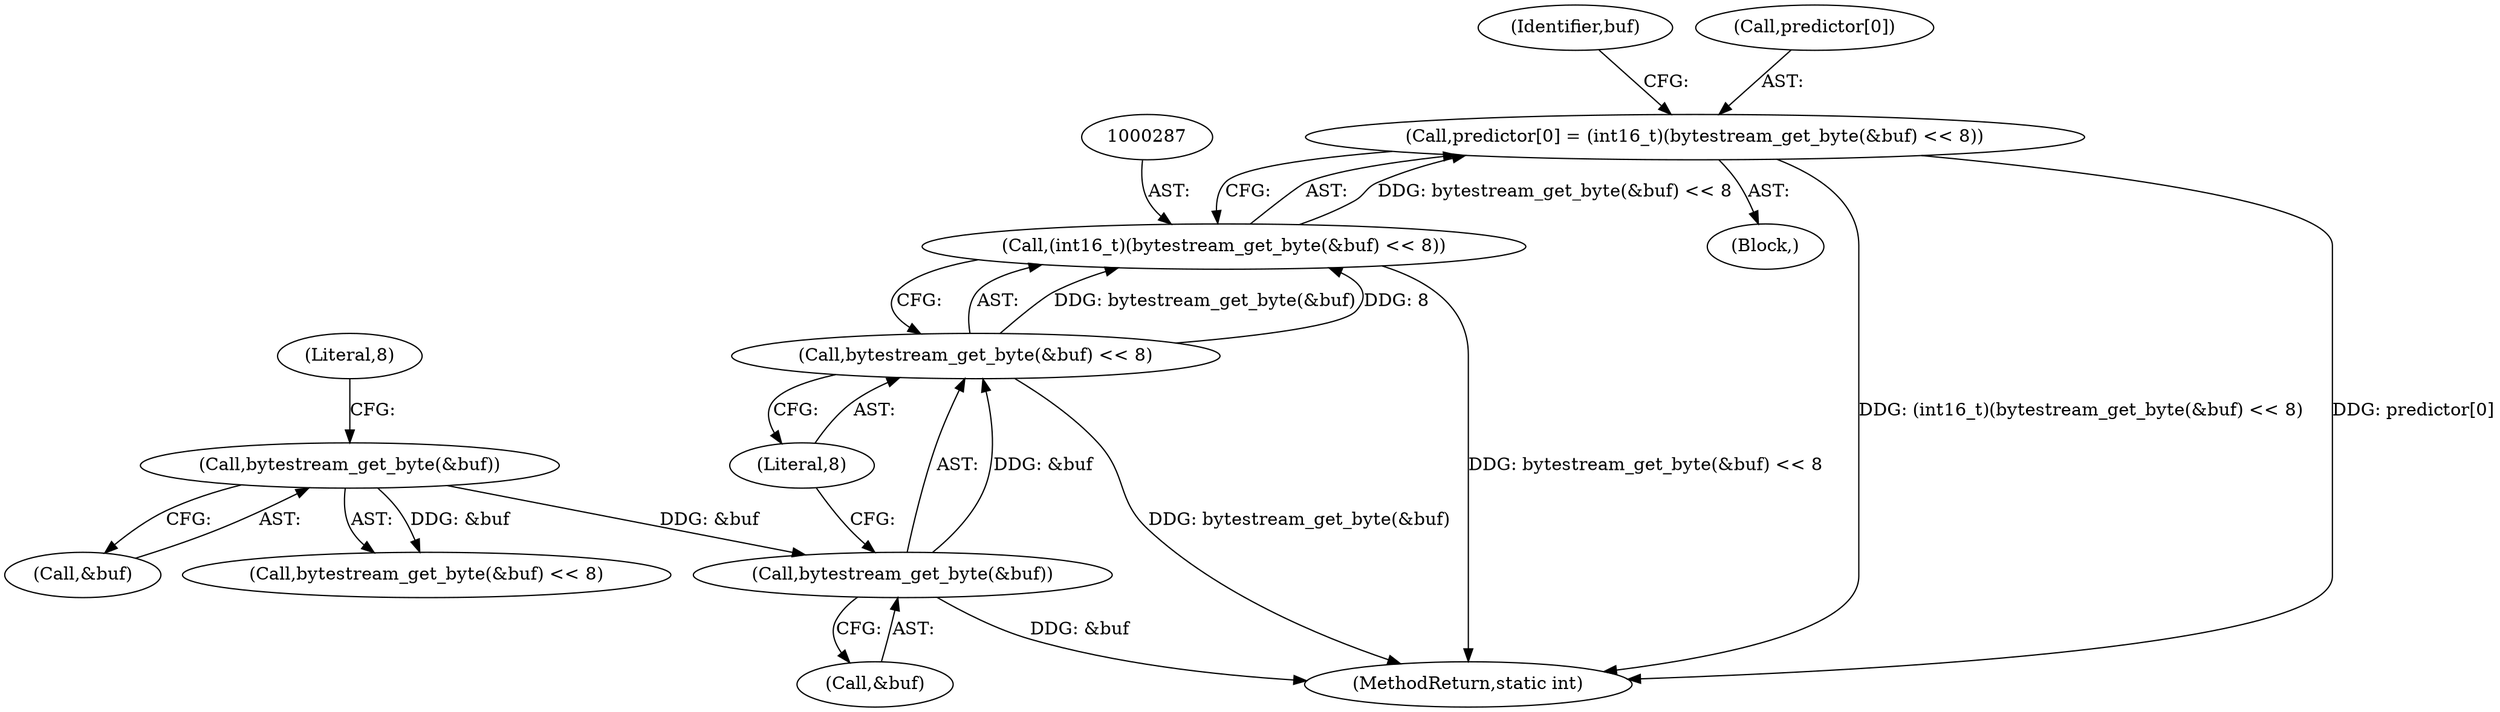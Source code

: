 digraph "0_libav_ce7aee9b733134649a6ce2fa743e51733f33e67e@array" {
"1000282" [label="(Call,predictor[0] = (int16_t)(bytestream_get_byte(&buf) << 8))"];
"1000286" [label="(Call,(int16_t)(bytestream_get_byte(&buf) << 8))"];
"1000288" [label="(Call,bytestream_get_byte(&buf) << 8)"];
"1000289" [label="(Call,bytestream_get_byte(&buf))"];
"1000278" [label="(Call,bytestream_get_byte(&buf))"];
"1000288" [label="(Call,bytestream_get_byte(&buf) << 8)"];
"1000286" [label="(Call,(int16_t)(bytestream_get_byte(&buf) << 8))"];
"1000281" [label="(Literal,8)"];
"1000290" [label="(Call,&buf)"];
"1000306" [label="(Identifier,buf)"];
"1000270" [label="(Block,)"];
"1000283" [label="(Call,predictor[0])"];
"1000282" [label="(Call,predictor[0] = (int16_t)(bytestream_get_byte(&buf) << 8))"];
"1000277" [label="(Call,bytestream_get_byte(&buf) << 8)"];
"1000690" [label="(MethodReturn,static int)"];
"1000279" [label="(Call,&buf)"];
"1000278" [label="(Call,bytestream_get_byte(&buf))"];
"1000292" [label="(Literal,8)"];
"1000289" [label="(Call,bytestream_get_byte(&buf))"];
"1000282" -> "1000270"  [label="AST: "];
"1000282" -> "1000286"  [label="CFG: "];
"1000283" -> "1000282"  [label="AST: "];
"1000286" -> "1000282"  [label="AST: "];
"1000306" -> "1000282"  [label="CFG: "];
"1000282" -> "1000690"  [label="DDG: (int16_t)(bytestream_get_byte(&buf) << 8)"];
"1000282" -> "1000690"  [label="DDG: predictor[0]"];
"1000286" -> "1000282"  [label="DDG: bytestream_get_byte(&buf) << 8"];
"1000286" -> "1000288"  [label="CFG: "];
"1000287" -> "1000286"  [label="AST: "];
"1000288" -> "1000286"  [label="AST: "];
"1000286" -> "1000690"  [label="DDG: bytestream_get_byte(&buf) << 8"];
"1000288" -> "1000286"  [label="DDG: bytestream_get_byte(&buf)"];
"1000288" -> "1000286"  [label="DDG: 8"];
"1000288" -> "1000292"  [label="CFG: "];
"1000289" -> "1000288"  [label="AST: "];
"1000292" -> "1000288"  [label="AST: "];
"1000288" -> "1000690"  [label="DDG: bytestream_get_byte(&buf)"];
"1000289" -> "1000288"  [label="DDG: &buf"];
"1000289" -> "1000290"  [label="CFG: "];
"1000290" -> "1000289"  [label="AST: "];
"1000292" -> "1000289"  [label="CFG: "];
"1000289" -> "1000690"  [label="DDG: &buf"];
"1000278" -> "1000289"  [label="DDG: &buf"];
"1000278" -> "1000277"  [label="AST: "];
"1000278" -> "1000279"  [label="CFG: "];
"1000279" -> "1000278"  [label="AST: "];
"1000281" -> "1000278"  [label="CFG: "];
"1000278" -> "1000277"  [label="DDG: &buf"];
}
